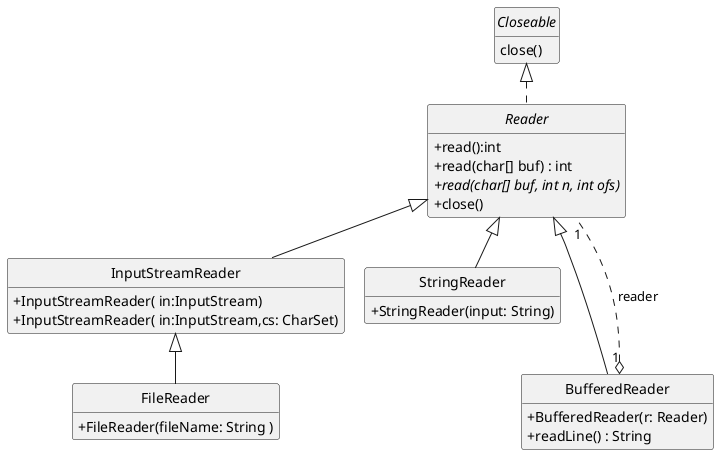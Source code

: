@startuml
'https://plantuml.com/class-diagram
skinparam nodesep 20
skinparam ranksep 40
skinparam classAttributeIconSize 0
hide empty members
skinparam style strictuml
hide circle

abstract class Reader implements Closeable{
    +read():int
    +read(char[] buf) : int
    +{abstract} read(char[] buf, int n, int ofs)
    +close()
}

interface Closeable {
    close()
}

class InputStreamReader extends Reader {
    +InputStreamReader( in:InputStream)
    +InputStreamReader( in:InputStream,cs: CharSet)
}
class FileReader extends InputStreamReader{
    +FileReader(fileName: String )
}

class StringReader extends Reader{
    +StringReader(input: String)
}

class BufferedReader extends Reader {
    +BufferedReader(r: Reader)
    +readLine() : String
}
BufferedReader "1" o-.. "1" Reader : reader
@enduml